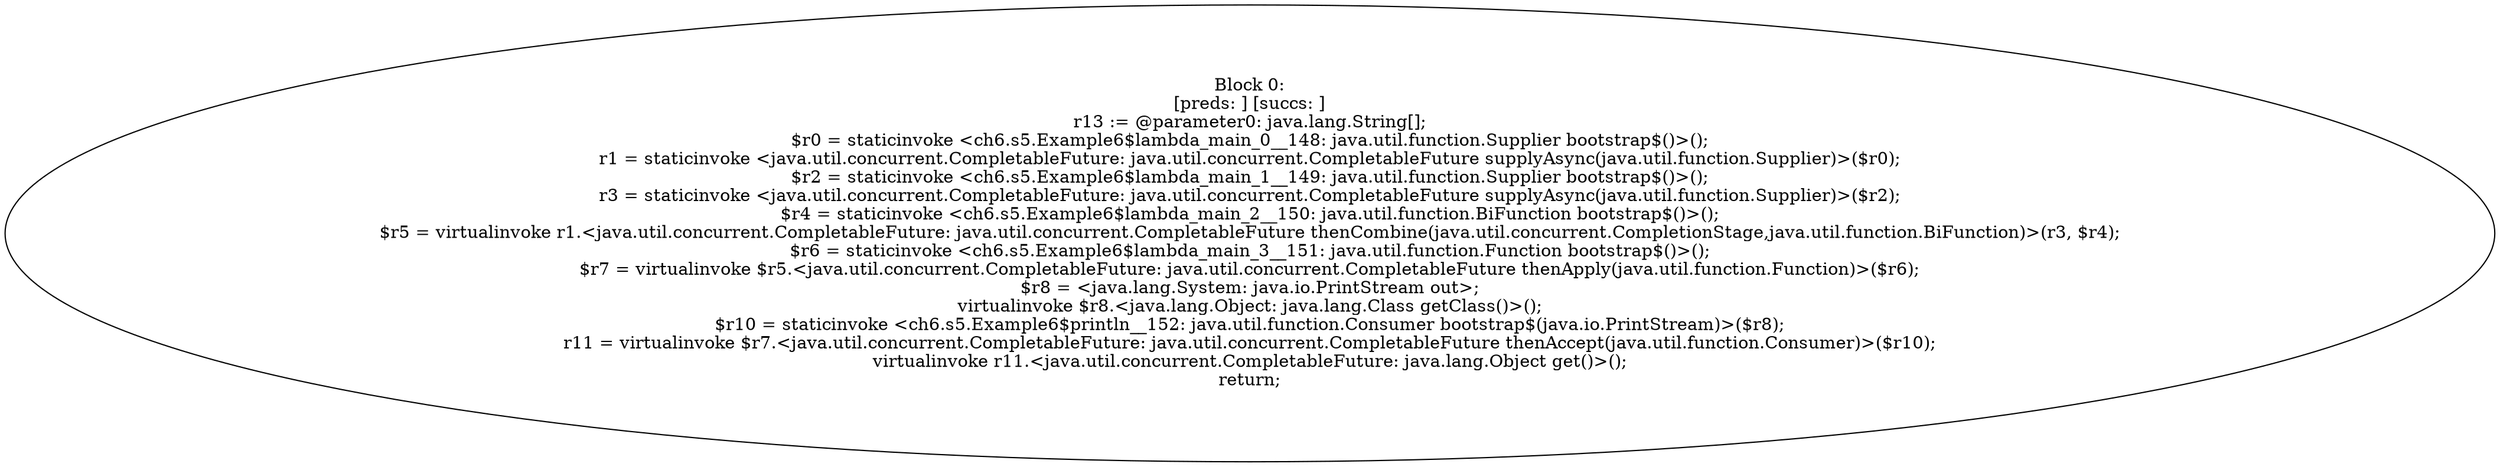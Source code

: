 digraph "unitGraph" {
    "Block 0:
[preds: ] [succs: ]
r13 := @parameter0: java.lang.String[];
$r0 = staticinvoke <ch6.s5.Example6$lambda_main_0__148: java.util.function.Supplier bootstrap$()>();
r1 = staticinvoke <java.util.concurrent.CompletableFuture: java.util.concurrent.CompletableFuture supplyAsync(java.util.function.Supplier)>($r0);
$r2 = staticinvoke <ch6.s5.Example6$lambda_main_1__149: java.util.function.Supplier bootstrap$()>();
r3 = staticinvoke <java.util.concurrent.CompletableFuture: java.util.concurrent.CompletableFuture supplyAsync(java.util.function.Supplier)>($r2);
$r4 = staticinvoke <ch6.s5.Example6$lambda_main_2__150: java.util.function.BiFunction bootstrap$()>();
$r5 = virtualinvoke r1.<java.util.concurrent.CompletableFuture: java.util.concurrent.CompletableFuture thenCombine(java.util.concurrent.CompletionStage,java.util.function.BiFunction)>(r3, $r4);
$r6 = staticinvoke <ch6.s5.Example6$lambda_main_3__151: java.util.function.Function bootstrap$()>();
$r7 = virtualinvoke $r5.<java.util.concurrent.CompletableFuture: java.util.concurrent.CompletableFuture thenApply(java.util.function.Function)>($r6);
$r8 = <java.lang.System: java.io.PrintStream out>;
virtualinvoke $r8.<java.lang.Object: java.lang.Class getClass()>();
$r10 = staticinvoke <ch6.s5.Example6$println__152: java.util.function.Consumer bootstrap$(java.io.PrintStream)>($r8);
r11 = virtualinvoke $r7.<java.util.concurrent.CompletableFuture: java.util.concurrent.CompletableFuture thenAccept(java.util.function.Consumer)>($r10);
virtualinvoke r11.<java.util.concurrent.CompletableFuture: java.lang.Object get()>();
return;
"
}
